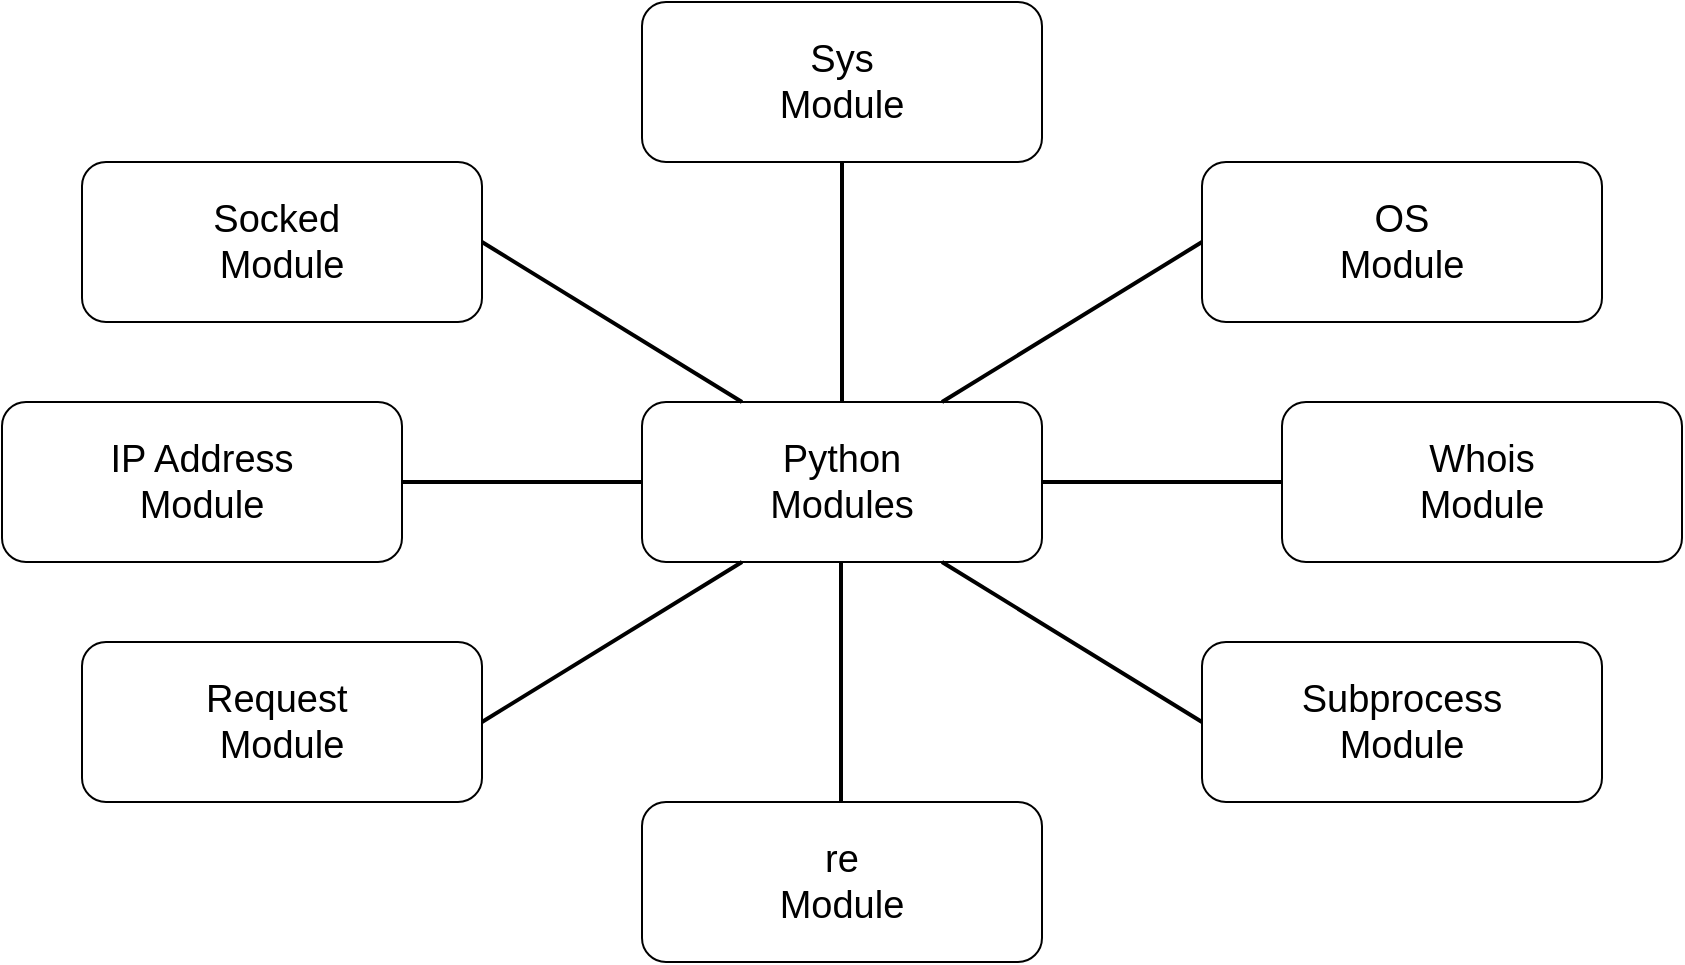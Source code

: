 <mxfile version="20.2.7" type="github">
  <diagram id="5zT1T4fjgx7TizqdU40n" name="Page-1">
    <mxGraphModel dx="1422" dy="803" grid="1" gridSize="10" guides="1" tooltips="1" connect="1" arrows="1" fold="1" page="0" pageScale="1" pageWidth="827" pageHeight="1169" math="0" shadow="0">
      <root>
        <mxCell id="0" />
        <mxCell id="1" parent="0" />
        <mxCell id="vltONLb1W5Q0OZcUy4Jd-1" value="" style="rounded=1;whiteSpace=wrap;html=1;fontSize=19;" vertex="1" parent="1">
          <mxGeometry x="360" y="280" width="200" height="80" as="geometry" />
        </mxCell>
        <mxCell id="vltONLb1W5Q0OZcUy4Jd-2" value="" style="rounded=1;whiteSpace=wrap;html=1;fontSize=19;" vertex="1" parent="1">
          <mxGeometry x="360" y="80" width="200" height="80" as="geometry" />
        </mxCell>
        <mxCell id="vltONLb1W5Q0OZcUy4Jd-3" value="" style="rounded=1;whiteSpace=wrap;html=1;fontSize=19;" vertex="1" parent="1">
          <mxGeometry x="640" y="160" width="200" height="80" as="geometry" />
        </mxCell>
        <mxCell id="vltONLb1W5Q0OZcUy4Jd-4" value="" style="rounded=1;whiteSpace=wrap;html=1;fontSize=19;" vertex="1" parent="1">
          <mxGeometry x="680" y="280" width="200" height="80" as="geometry" />
        </mxCell>
        <mxCell id="vltONLb1W5Q0OZcUy4Jd-5" value="" style="rounded=1;whiteSpace=wrap;html=1;fontSize=19;" vertex="1" parent="1">
          <mxGeometry x="640" y="400" width="200" height="80" as="geometry" />
        </mxCell>
        <mxCell id="vltONLb1W5Q0OZcUy4Jd-6" value="" style="rounded=1;whiteSpace=wrap;html=1;fontSize=19;" vertex="1" parent="1">
          <mxGeometry x="360" y="480" width="200" height="80" as="geometry" />
        </mxCell>
        <mxCell id="vltONLb1W5Q0OZcUy4Jd-7" value="" style="rounded=1;whiteSpace=wrap;html=1;fontSize=19;" vertex="1" parent="1">
          <mxGeometry x="80" y="400" width="200" height="80" as="geometry" />
        </mxCell>
        <mxCell id="vltONLb1W5Q0OZcUy4Jd-8" value="" style="rounded=1;whiteSpace=wrap;html=1;fontSize=19;" vertex="1" parent="1">
          <mxGeometry x="40" y="280" width="200" height="80" as="geometry" />
        </mxCell>
        <mxCell id="vltONLb1W5Q0OZcUy4Jd-9" value="" style="rounded=1;whiteSpace=wrap;html=1;fontSize=19;" vertex="1" parent="1">
          <mxGeometry x="80" y="160" width="200" height="80" as="geometry" />
        </mxCell>
        <mxCell id="vltONLb1W5Q0OZcUy4Jd-10" value="" style="endArrow=none;html=1;rounded=0;fontSize=19;entryX=0.5;entryY=1;entryDx=0;entryDy=0;strokeWidth=2;" edge="1" parent="1" target="vltONLb1W5Q0OZcUy4Jd-2">
          <mxGeometry width="50" height="50" relative="1" as="geometry">
            <mxPoint x="460" y="280" as="sourcePoint" />
            <mxPoint x="510" y="230" as="targetPoint" />
          </mxGeometry>
        </mxCell>
        <mxCell id="vltONLb1W5Q0OZcUy4Jd-11" value="" style="endArrow=none;html=1;rounded=0;fontSize=19;entryX=0;entryY=0.5;entryDx=0;entryDy=0;strokeWidth=2;exitX=0.75;exitY=0;exitDx=0;exitDy=0;" edge="1" parent="1" source="vltONLb1W5Q0OZcUy4Jd-1" target="vltONLb1W5Q0OZcUy4Jd-3">
          <mxGeometry width="50" height="50" relative="1" as="geometry">
            <mxPoint x="470" y="290" as="sourcePoint" />
            <mxPoint x="470" y="170" as="targetPoint" />
          </mxGeometry>
        </mxCell>
        <mxCell id="vltONLb1W5Q0OZcUy4Jd-12" value="" style="endArrow=none;html=1;rounded=0;fontSize=19;entryX=0;entryY=0.5;entryDx=0;entryDy=0;strokeWidth=2;exitX=1;exitY=0.5;exitDx=0;exitDy=0;" edge="1" parent="1" source="vltONLb1W5Q0OZcUy4Jd-1" target="vltONLb1W5Q0OZcUy4Jd-4">
          <mxGeometry width="50" height="50" relative="1" as="geometry">
            <mxPoint x="520" y="290" as="sourcePoint" />
            <mxPoint x="650" y="210" as="targetPoint" />
          </mxGeometry>
        </mxCell>
        <mxCell id="vltONLb1W5Q0OZcUy4Jd-13" value="" style="endArrow=none;html=1;rounded=0;fontSize=19;entryX=0;entryY=0.5;entryDx=0;entryDy=0;strokeWidth=2;exitX=0.75;exitY=1;exitDx=0;exitDy=0;" edge="1" parent="1" source="vltONLb1W5Q0OZcUy4Jd-1" target="vltONLb1W5Q0OZcUy4Jd-5">
          <mxGeometry width="50" height="50" relative="1" as="geometry">
            <mxPoint x="570" y="330" as="sourcePoint" />
            <mxPoint x="690" y="330" as="targetPoint" />
          </mxGeometry>
        </mxCell>
        <mxCell id="vltONLb1W5Q0OZcUy4Jd-14" value="" style="endArrow=none;html=1;rounded=0;fontSize=19;entryX=0.5;entryY=1;entryDx=0;entryDy=0;strokeWidth=2;" edge="1" parent="1">
          <mxGeometry width="50" height="50" relative="1" as="geometry">
            <mxPoint x="459.5" y="480" as="sourcePoint" />
            <mxPoint x="459.5" y="360" as="targetPoint" />
          </mxGeometry>
        </mxCell>
        <mxCell id="vltONLb1W5Q0OZcUy4Jd-15" value="" style="endArrow=none;html=1;rounded=0;fontSize=19;entryX=0.25;entryY=1;entryDx=0;entryDy=0;strokeWidth=2;exitX=1;exitY=0.5;exitDx=0;exitDy=0;" edge="1" parent="1" source="vltONLb1W5Q0OZcUy4Jd-7" target="vltONLb1W5Q0OZcUy4Jd-1">
          <mxGeometry width="50" height="50" relative="1" as="geometry">
            <mxPoint x="469.5" y="490" as="sourcePoint" />
            <mxPoint x="469.5" y="370" as="targetPoint" />
          </mxGeometry>
        </mxCell>
        <mxCell id="vltONLb1W5Q0OZcUy4Jd-16" value="" style="endArrow=none;html=1;rounded=0;fontSize=19;entryX=0;entryY=0.5;entryDx=0;entryDy=0;strokeWidth=2;exitX=1;exitY=0.5;exitDx=0;exitDy=0;" edge="1" parent="1" source="vltONLb1W5Q0OZcUy4Jd-8" target="vltONLb1W5Q0OZcUy4Jd-1">
          <mxGeometry width="50" height="50" relative="1" as="geometry">
            <mxPoint x="290" y="450" as="sourcePoint" />
            <mxPoint x="420" y="370" as="targetPoint" />
          </mxGeometry>
        </mxCell>
        <mxCell id="vltONLb1W5Q0OZcUy4Jd-17" value="" style="endArrow=none;html=1;rounded=0;fontSize=19;entryX=0.25;entryY=0;entryDx=0;entryDy=0;strokeWidth=2;exitX=1;exitY=0.5;exitDx=0;exitDy=0;" edge="1" parent="1" source="vltONLb1W5Q0OZcUy4Jd-9" target="vltONLb1W5Q0OZcUy4Jd-1">
          <mxGeometry width="50" height="50" relative="1" as="geometry">
            <mxPoint x="250" y="330" as="sourcePoint" />
            <mxPoint x="370" y="330" as="targetPoint" />
          </mxGeometry>
        </mxCell>
        <mxCell id="vltONLb1W5Q0OZcUy4Jd-20" value="Python Modules" style="text;html=1;strokeColor=none;fillColor=none;align=center;verticalAlign=middle;whiteSpace=wrap;rounded=0;fontSize=19;" vertex="1" parent="1">
          <mxGeometry x="430" y="305" width="60" height="30" as="geometry" />
        </mxCell>
        <mxCell id="vltONLb1W5Q0OZcUy4Jd-21" value="Sys&lt;br&gt;Module" style="text;html=1;strokeColor=none;fillColor=none;align=center;verticalAlign=middle;whiteSpace=wrap;rounded=0;fontSize=19;" vertex="1" parent="1">
          <mxGeometry x="430" y="105" width="60" height="30" as="geometry" />
        </mxCell>
        <mxCell id="vltONLb1W5Q0OZcUy4Jd-22" value="OS&lt;br&gt;Module" style="text;html=1;strokeColor=none;fillColor=none;align=center;verticalAlign=middle;whiteSpace=wrap;rounded=0;fontSize=19;" vertex="1" parent="1">
          <mxGeometry x="710" y="185" width="60" height="30" as="geometry" />
        </mxCell>
        <mxCell id="vltONLb1W5Q0OZcUy4Jd-23" value="Whois&lt;br&gt;Module" style="text;html=1;strokeColor=none;fillColor=none;align=center;verticalAlign=middle;whiteSpace=wrap;rounded=0;fontSize=19;" vertex="1" parent="1">
          <mxGeometry x="750" y="305" width="60" height="30" as="geometry" />
        </mxCell>
        <mxCell id="vltONLb1W5Q0OZcUy4Jd-24" value="Subprocess&lt;br&gt;Module" style="text;html=1;strokeColor=none;fillColor=none;align=center;verticalAlign=middle;whiteSpace=wrap;rounded=0;fontSize=19;" vertex="1" parent="1">
          <mxGeometry x="710" y="425" width="60" height="30" as="geometry" />
        </mxCell>
        <mxCell id="vltONLb1W5Q0OZcUy4Jd-25" value="re&lt;br&gt;Module" style="text;html=1;strokeColor=none;fillColor=none;align=center;verticalAlign=middle;whiteSpace=wrap;rounded=0;fontSize=19;" vertex="1" parent="1">
          <mxGeometry x="430" y="505" width="60" height="30" as="geometry" />
        </mxCell>
        <mxCell id="vltONLb1W5Q0OZcUy4Jd-26" value="Request&amp;nbsp;&lt;br&gt;Module" style="text;html=1;strokeColor=none;fillColor=none;align=center;verticalAlign=middle;whiteSpace=wrap;rounded=0;fontSize=19;" vertex="1" parent="1">
          <mxGeometry x="150" y="425" width="60" height="30" as="geometry" />
        </mxCell>
        <mxCell id="vltONLb1W5Q0OZcUy4Jd-27" value="IP Address&lt;br&gt;Module" style="text;html=1;strokeColor=none;fillColor=none;align=center;verticalAlign=middle;whiteSpace=wrap;rounded=0;fontSize=19;" vertex="1" parent="1">
          <mxGeometry x="90" y="305" width="100" height="30" as="geometry" />
        </mxCell>
        <mxCell id="vltONLb1W5Q0OZcUy4Jd-28" value="Socked&amp;nbsp;&lt;br&gt;Module" style="text;html=1;strokeColor=none;fillColor=none;align=center;verticalAlign=middle;whiteSpace=wrap;rounded=0;fontSize=19;" vertex="1" parent="1">
          <mxGeometry x="130" y="185" width="100" height="30" as="geometry" />
        </mxCell>
      </root>
    </mxGraphModel>
  </diagram>
</mxfile>
